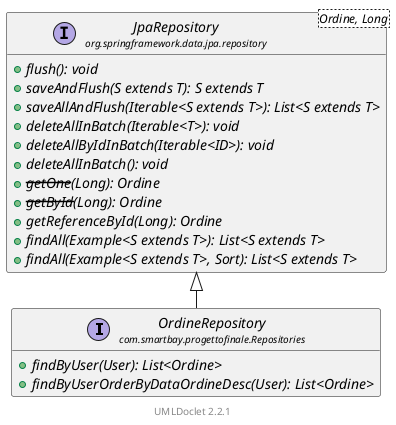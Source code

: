 @startuml
    ' Copyright to this UML and generated images belongs to the author of the corresponding Java sources.

    ' This UML was generated by UMLDoclet (C) Copyright 2016-2025 Talsma ICT.
    ' UMLDoclet 2.2.1 is licensed under the Apache License, version 2.0
    ' and contains parts of PlantUML 1.2024.7 (ASL) Copyright 2009-2025, Arnaud Roques.

    !pragma layout smetana

    set namespaceSeparator none
    hide empty fields
    hide empty methods

    interface "<size:14>OrdineRepository\n<size:10>com.smartbay.progettofinale.Repositories" as com.smartbay.progettofinale.Repositories.OrdineRepository [[OrdineRepository.html]] {
        {abstract} +findByUser(User): List<Ordine>
        {abstract} +findByUserOrderByDataOrdineDesc(User): List<Ordine>
    }

    interface "<size:14>JpaRepository\n<size:10>org.springframework.data.jpa.repository" as org.springframework.data.jpa.repository.JpaRepository<Ordine, Long> {
        {abstract} +flush(): void
        {abstract} +saveAndFlush(S extends T): S extends T
        {abstract} +saveAllAndFlush(Iterable<S extends T>): List<S extends T>
        {abstract} +deleteAllInBatch(Iterable<T>): void
        {abstract} +deleteAllByIdInBatch(Iterable<ID>): void
        {abstract} +deleteAllInBatch(): void
        {abstract} +--getOne--(Long): Ordine
        {abstract} +--getById--(Long): Ordine
        {abstract} +getReferenceById(Long): Ordine
        {abstract} +findAll(Example<S extends T>): List<S extends T>
        {abstract} +findAll(Example<S extends T>, Sort): List<S extends T>
    }

    org.springframework.data.jpa.repository.JpaRepository <|-- com.smartbay.progettofinale.Repositories.OrdineRepository

    <style>
        footer {
            HyperLinkColor #8
            HyperLinkUnderlineThickness 0
        }
    </style>
    footer \n[[https://github.com/talsma-ict/umldoclet UMLDoclet 2.2.1]]
    ' Generated 2025-08-31T20:08:01.362914814+02:00[Europe/Rome]
@enduml
